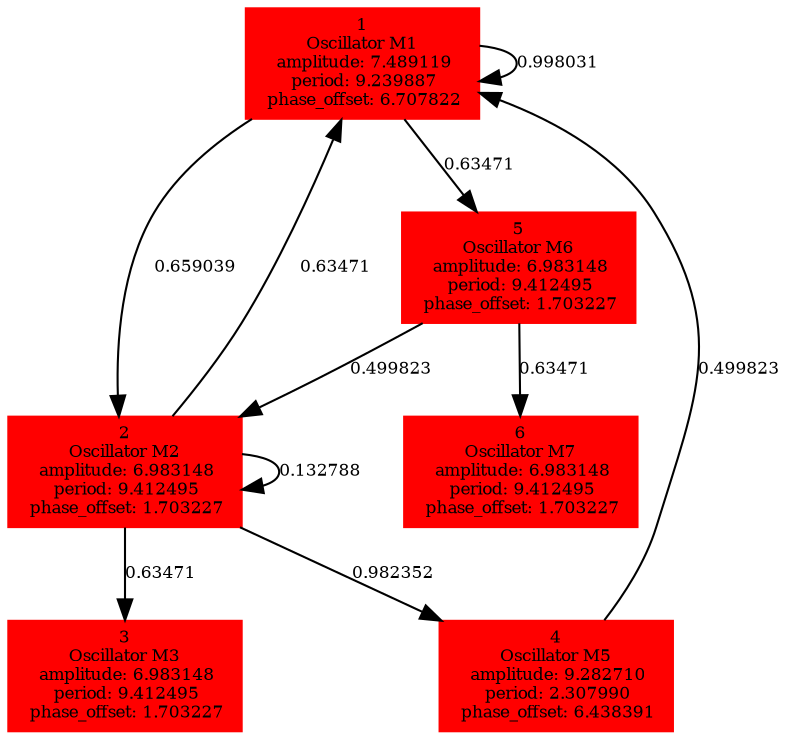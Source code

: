  digraph g{ forcelabels=true;
1 [label=<1<BR />Oscillator M1<BR /> amplitude: 7.489119<BR /> period: 9.239887<BR /> phase_offset: 6.707822>, shape=box,color=red,style=filled,fontsize=8];
2 [label=<2<BR />Oscillator M2<BR /> amplitude: 6.983148<BR /> period: 9.412495<BR /> phase_offset: 1.703227>, shape=box,color=red,style=filled,fontsize=8];
3 [label=<3<BR />Oscillator M3<BR /> amplitude: 6.983148<BR /> period: 9.412495<BR /> phase_offset: 1.703227>, shape=box,color=red,style=filled,fontsize=8];
4 [label=<4<BR />Oscillator M5<BR /> amplitude: 9.282710<BR /> period: 2.307990<BR /> phase_offset: 6.438391>, shape=box,color=red,style=filled,fontsize=8];
5 [label=<5<BR />Oscillator M6<BR /> amplitude: 6.983148<BR /> period: 9.412495<BR /> phase_offset: 1.703227>, shape=box,color=red,style=filled,fontsize=8];
6 [label=<6<BR />Oscillator M7<BR /> amplitude: 6.983148<BR /> period: 9.412495<BR /> phase_offset: 1.703227>, shape=box,color=red,style=filled,fontsize=8];
1 -> 1[label="0.998031 ",fontsize="8"];
1 -> 2[label="0.659039 ",fontsize="8"];
1 -> 5[label="0.63471 ",fontsize="8"];
2 -> 1[label="0.63471 ",fontsize="8"];
2 -> 2[label="0.132788 ",fontsize="8"];
2 -> 3[label="0.63471 ",fontsize="8"];
2 -> 4[label="0.982352 ",fontsize="8"];
4 -> 1[label="0.499823 ",fontsize="8"];
5 -> 2[label="0.499823 ",fontsize="8"];
5 -> 6[label="0.63471 ",fontsize="8"];
 }
